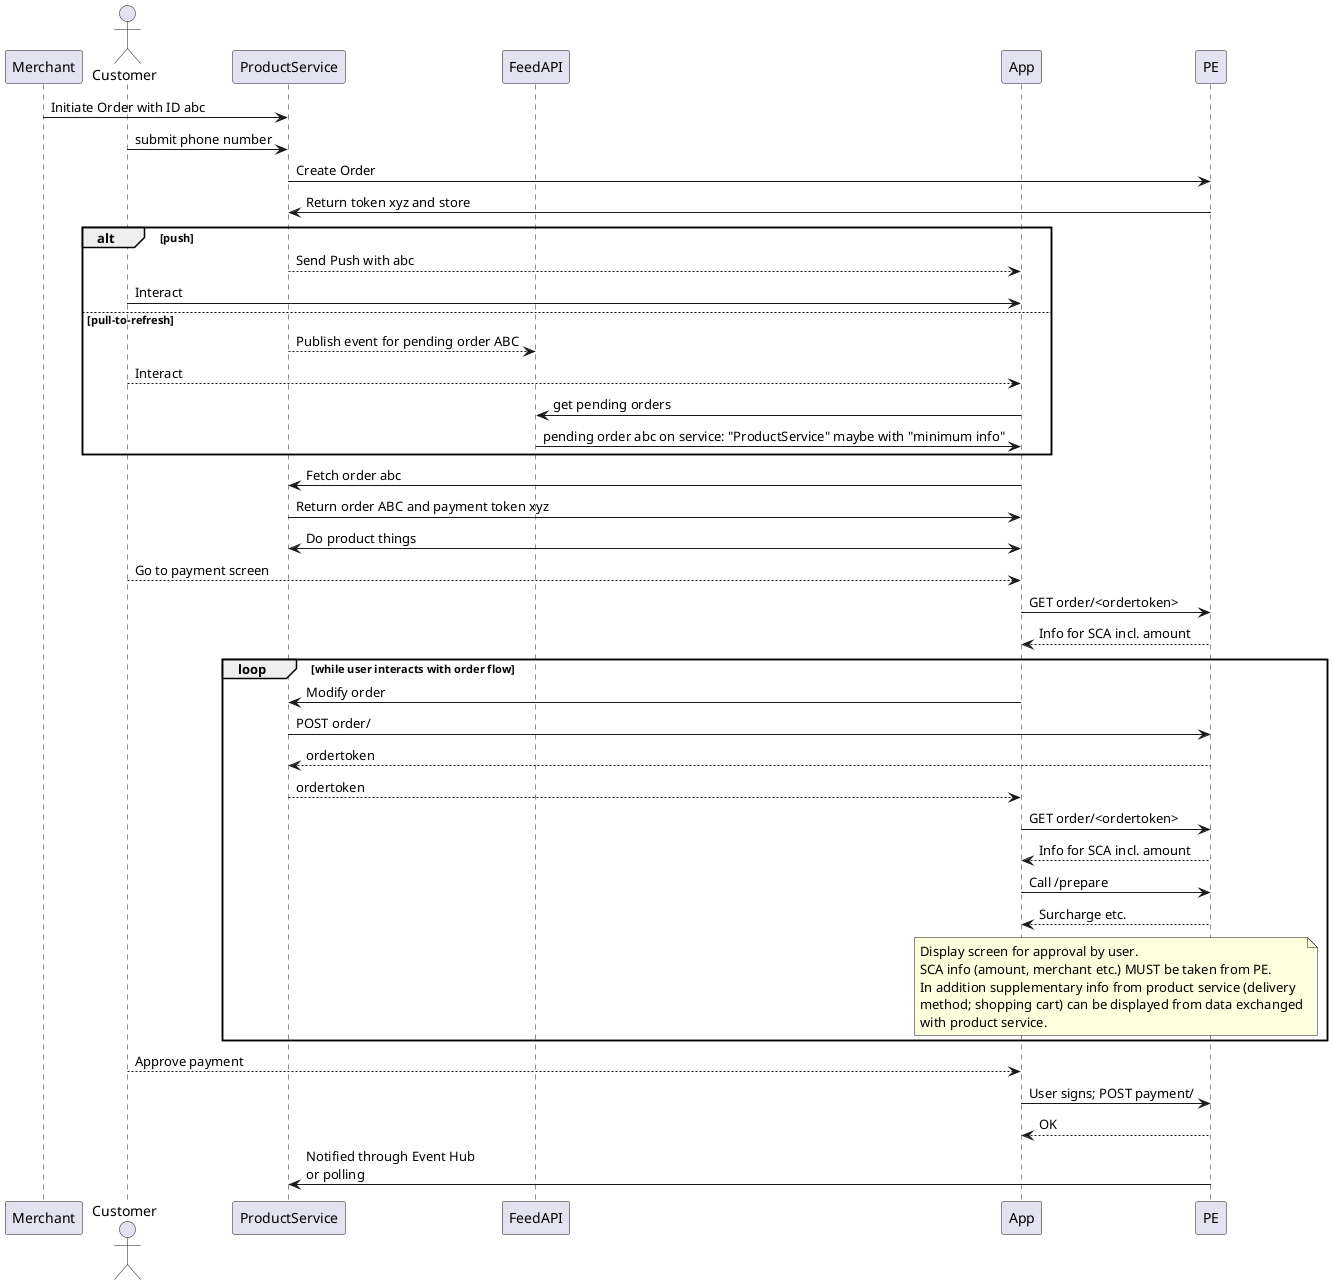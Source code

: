 @startuml Pending Payments
participant Merchant
actor Customer
participant ProductService
participant FeedAPI
participant App
participant PE

Merchant -> ProductService: Initiate Order with ID abc

Customer -> ProductService: submit phone number
ProductService -> PE: Create Order
PE -> ProductService: Return token xyz and store

alt push
  ProductService --> App: Send Push with abc
  Customer -> App: Interact
else pull-to-refresh
ProductService --> FeedAPI: Publish event for pending order ABC
Customer --> App: Interact
App -> FeedAPI: get pending orders
FeedAPI -> App: pending order abc on service: "ProductService" maybe with "minimum info"
end

  
App -> ProductService: Fetch order abc
ProductService -> App: Return order ABC and payment token xyz


App <-> ProductService: Do product things
Customer --> App: Go to payment screen
  App -> PE: GET order/<ordertoken>
  App <-- PE: Info for SCA incl. amount

loop while user interacts with order flow
  App -> ProductService: Modify order
  ProductService -> PE: POST order/
  ProductService <-- PE: ordertoken

  App <-- ProductService: ordertoken
  App -> PE: GET order/<ordertoken>
  App <-- PE: Info for SCA incl. amount
  App -> PE: Call /prepare
  App <-- PE: Surcharge etc.


  note over App, PE: Display screen for approval by user.\nSCA info (amount, merchant etc.) MUST be taken from PE.\nIn addition supplementary info from product service (delivery\nmethod; shopping cart) can be displayed from data exchanged\nwith product service.


end

Customer --> App: Approve payment
App -> PE: User signs; POST payment/
App <-- PE: OK
ProductService <- PE: Notified through Event Hub\nor polling

@enduml